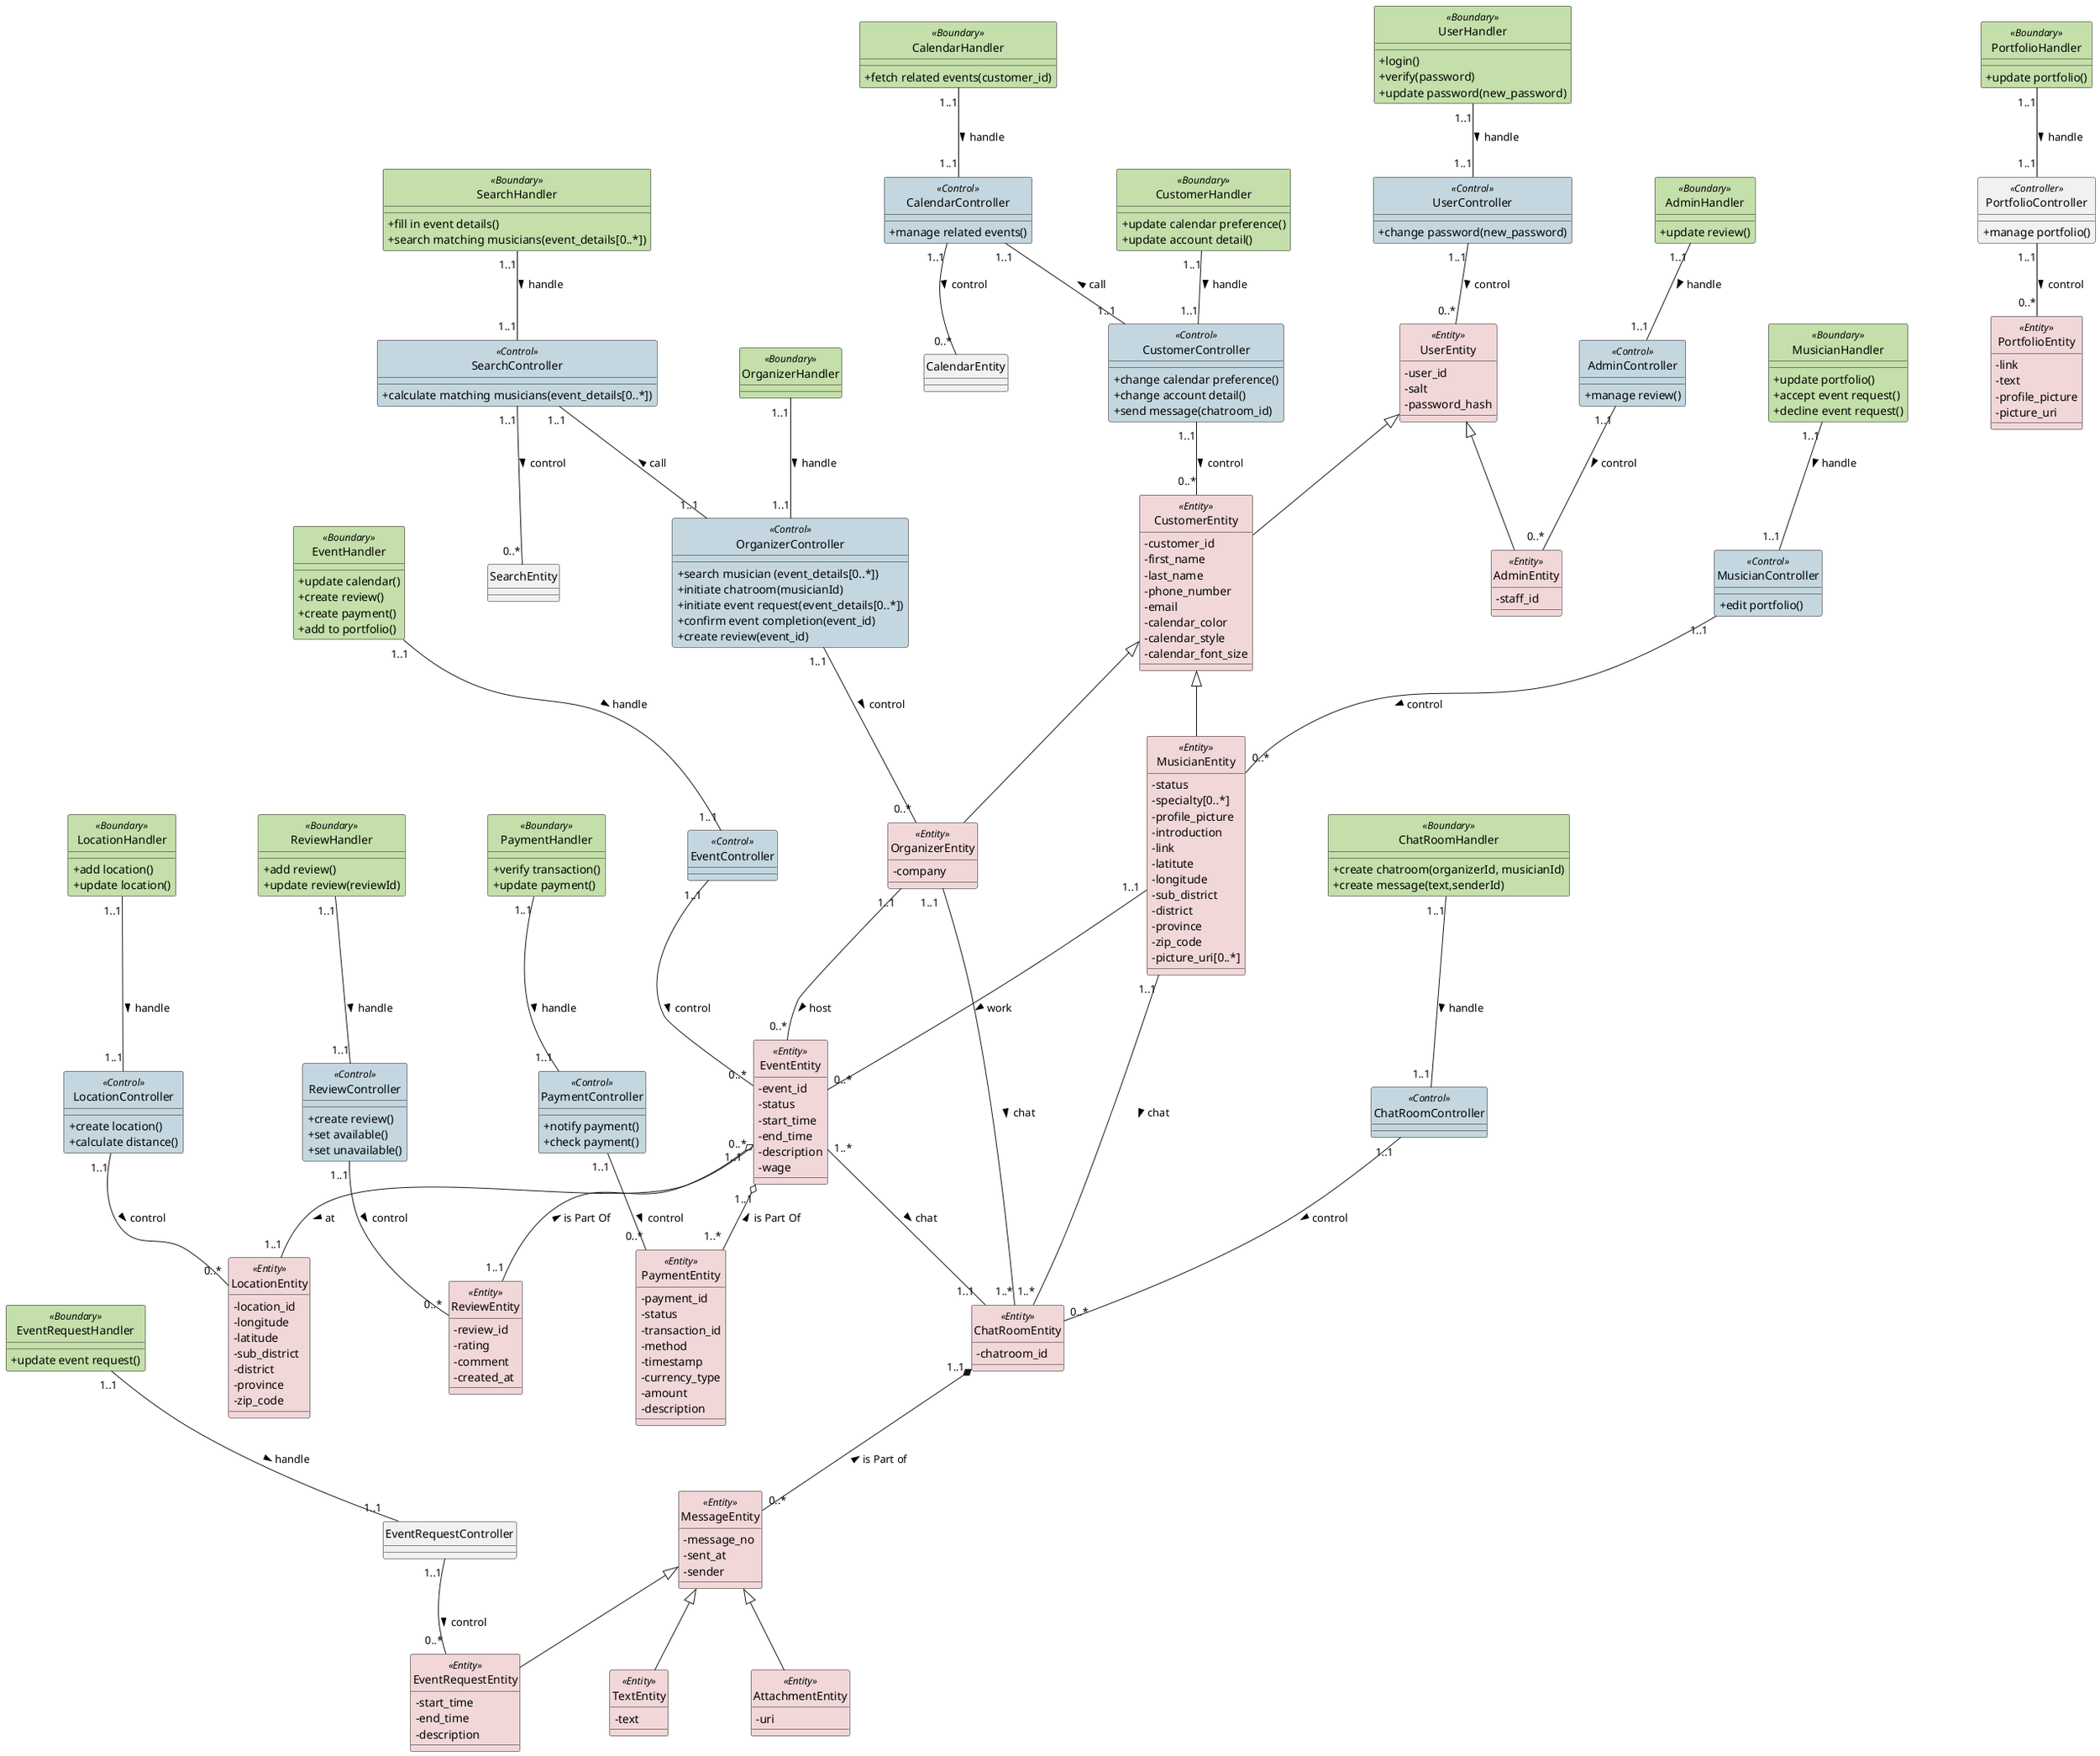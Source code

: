 @startuml classDiagram

    ' use text-base attributes icon
    skinparam classAttributeIconSize 0
    ' hide class icon
    hide circle

    'skinparam linetype ortho
    'skinparam linetype polyline

    skinparam nodesep 100
    'skinparam ranksep 100

    'skinparam classBackgroundColor #d0b6eb
    'skinparam ClassFontSize 10

    'GENERALIZATION
    UserEntity <|-- CustomerEntity
    UserEntity <|-- AdminEntity
    CustomerEntity <|-- MusicianEntity
    CustomerEntity <|-- OrganizerEntity
    MessageEntity  <|-- AttachmentEntity
    MessageEntity  <|-- TextEntity
    MessageEntity  <|-- EventRequestEntity

    'Set class background color based on type of class
    skinparam class {
        BackgroundColor<<Boundary>> #C4DFAA
        BackgroundColor<<Control>> #C4D7E0
        BackgroundColor<<Entity>> #F2D7D9
    }

    'Musician "1..1" -- "1..1" Location: live_at
    MusicianEntity "1..1" -- "0..*" EventEntity: work >
    EventEntity "0..*" -- "1..1" LocationEntity: at >
    OrganizerEntity "1..1" -- "0..*" EventEntity: host >

    EventEntity "1..1\t" o-- "1..1" ReviewEntity: is Part Of <
    EventEntity "1..1" o-- "1..*\t" PaymentEntity: is Part Of <



    ChatRoomEntity "1..1" *-- "0..*\t" MessageEntity: is Part of <
    EventEntity "1..*" -- "1..1 " ChatRoomEntity: chat >
    OrganizerEntity "1..1\t" -- "1..*" ChatRoomEntity: chat >
    MusicianEntity "1..1" -- "1..*" ChatRoomEntity: chat >

    'BOUNDARY - CONTROL
    UserHandler "1..1" -- "1..1" UserController: handle >
    AdminHandler "1..1" -- "1..1" AdminController: handle >
    CustomerHandler "1..1" -- "1..1" CustomerController: handle >
    MusicianHandler "1..1" -- "1..1" MusicianController: handle >
    OrganizerHandler "1..1" -- "1..1" OrganizerController: handle >
    EventHandler "1..1" -- "1..1" EventController: handle >
    PaymentHandler "1..1" -- "1..1" PaymentController: handle >
    ReviewHandler "1..1" -- "1..1" ReviewController: handle >
    EventRequestHandler "1..1" -- "1..1" EventRequestController: handle >
    SearchHandler "1..1" -- "1..1" SearchController: handle >
    LocationHandler "1..1" -- "1..1" LocationController: handle >
    ChatRoomHandler "1..1" -- "1..1" ChatRoomController: handle >
    CalendarHandler "1..1" -- "1..1" CalendarController: handle >
    PortfolioHandler "1..1" -- "1..1" PortfolioController: handle >

    'CONTROLL-ENTITY
    UserController "1..1" -- "0..*" UserEntity: control >
    AdminController "1..1" -- "0..*" AdminEntity: control >
    CustomerController "1..1" -- "0..*" CustomerEntity: control >
    OrganizerController "1..1" -- "0..*" OrganizerEntity: control >
    MusicianController "1..1" -- "0..*" MusicianEntity: control >
    EventController "1..1" -- "0..*" EventEntity: control >
    PaymentController "1..1" -- "0..*" PaymentEntity: control >
    ReviewController "1..1" -- "0..*" ReviewEntity: control >
    EventRequestController "1..1" -- "0..*" EventRequestEntity: control >
    SearchController "1..1" -- "0..*" SearchEntity: control >
    LocationController "1..1" -- "0..*" LocationEntity: control >
    ChatRoomController "1..1" -- "0..*" ChatRoomEntity: control >
    CalendarController "1..1" -- "0..*" CalendarEntity: control >
    PortfolioController "1..1" -- "0..*" PortfolioEntity: control >

    'CONTROL-CONTROL
    CalendarController "1..1" -- "1..1" CustomerController: call <
    SearchController "1..1" -- "1..1" OrganizerController: call <
    
    class UserHandler <<Boundary>> {
        +login()
        +verify(password)
        +update password(new_password)
    }

    class UserController <<Control>> {
        +change password(new_password)
    }

    class UserEntity <<Entity>> {
        -user_id
        -salt
        -password_hash
    }

    class AdminEntity <<Entity>> {
        -staff_id
    }

    class AdminController <<Control>> {
        +manage review()
    }

    class AdminHandler <<Boundary>> {
        +update review()
    }

    class CustomerEntity <<Entity>> {
        -customer_id
        -first_name
        -last_name
        -phone_number
        -email
        -calendar_color
        -calendar_style
        -calendar_font_size
    }

    class CustomerController <<Control>> {
        +change calendar preference()
        +change account detail()
        +send message(chatroom_id)
    }

    class CustomerHandler <<Boundary>> {
        +update calendar preference()
        +update account detail()
    }

    class CalendarController <<Control>> {
        +manage related events()
    }

    class CalendarHandler <<Boundary>> {
        +fetch related events(customer_id)
    }

    class MusicianEntity <<Entity>> {
        -status
        -specialty[0..*]
        -profile_picture
        -introduction
        -link
        -latitute
        -longitude
        -sub_district
        -district
        -province
        -zip_code
        -picture_uri[0..*]
    }

    class MusicianController <<Control>> {
        +edit portfolio()
    }  

    class MusicianHandler <<Boundary>> {
        +update portfolio()
        +accept event request()
        +decline event request()
    }

    'User "1..1" -- "1..1\t" Credential: authenticate <

    class PortfolioEntity <<Entity>> {
        -link
        -text
        -profile_picture
        -picture_uri
    }

    class PortfolioController <<Controller>> {
        +manage portfolio()
    }

    class PortfolioHandler <<Boundary>> {
        +update portfolio()
    }

    class OrganizerEntity <<Entity>> {
        -company
    }

    class OrganizerController <<Control>> {
        +search musician (event_details[0..*])
        +initiate chatroom(musicianId)
        +initiate event request(event_details[0..*])
        +confirm event completion(event_id)
        +create review(event_id)
    }

    class OrganizerHandler <<Boundary>> {
    }

    class EventEntity <<Entity>> {
        -event_id
        -status
        -start_time
        -end_time
        -description
        -wage
    }    

    class EventController <<Control>> {
    
    }

    class EventHandler <<Boundary>> {
        +update calendar()
        +create review()
        +create payment()
        +add to portfolio()
    }

    class SearchController <<Control>> {
        +calculate matching musicians(event_details[0..*])
    }

    class SearchHandler <<Boundary>> {
        +fill in event details()
        +search matching musicians(event_details[0..*])
    }

    class LocationEntity <<Entity>> {
        -location_id
        -longitude
        -latitude
        -sub_district
        -district
        -province
        -zip_code
    }

    class LocationController <<Control>> {
        +create location()
        +calculate distance()
    }

    class LocationHandler <<Boundary>> {
        +add location()
        +update location()
    }

    class ReviewEntity <<Entity>> {
        -review_id
        -rating
        -comment
        -created_at
    }

    class ReviewController <<Control>> {
        +create review()
        +set available()
        +set unavailable()
    }

    class ReviewHandler <<Boundary>> {
        +add review()
        +update review(reviewId)
    }

    class PaymentEntity <<Entity>>{
        -payment_id
        -status
        -transaction_id
        -method
        -timestamp
        -currency_type
        -amount
        -description
        
    } 

    class PaymentController <<Control>> {
        +notify payment()
        +check payment()
    }

    class PaymentHandler <<Boundary>> {
        +verify transaction()
        +update payment()
    }

    class MessageEntity <<Entity>> {
        -message_no
        -sent_at
        -sender
    }

    class AttachmentEntity <<Entity>> {
        -uri
    }

    class TextEntity <<Entity>> {
        -text
    }

    class EventRequestEntity <<Entity>> {
        -start_time
        -end_time
        -description
    }

    class EventRequestHandler <<Boundary>> {
        +update event request()
    }

    class ChatRoomEntity <<Entity>> {
        -chatroom_id
    } 
    
    class ChatRoomController <<Control>> {

    }

    class ChatRoomHandler <<Boundary>> {
        +create chatroom(organizerId, musicianId)
        +create message(text,senderId)
    }

@enduml